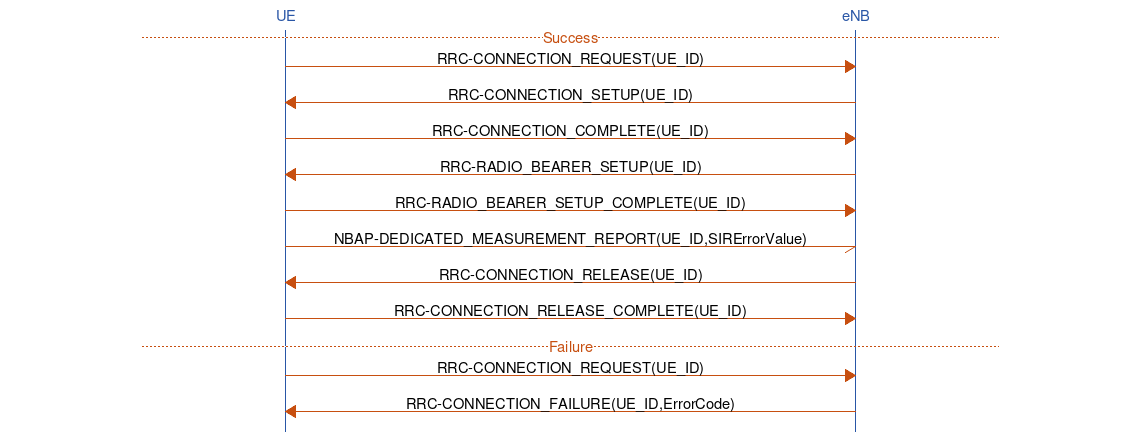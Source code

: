 # http://www.mcternan.me.uk/mscgen/
# mscgen -T eps -i openmsc.msc -o openmsc.eps
# All times given in milli seconds [ms]

msc {
	hscale = "1.9";

	# Network Elements
	UE [ textcolor="#2956A6", linecolour="#2956A6", arclinecolor="#c74f10" ],	
	BS [ label = "eNB", textcolor="#2956A6", linecolour="#2956A6", arclinecolor="#c74f10" ];

	# Use-Cases
	--- [ label = "Success", textcolor="#c74f10", linecolour="#c74f10" ]; # Probability = {0.8} 

	UE => BS [ label = "RRC-CONNECTION_REQUEST(UE_ID)" ]; # latencyDist = {constant} latencyValue = {100.0}
	
	BS => UE [ label = "RRC-CONNECTION_SETUP(UE_ID)" ]; # latencyDist = {constant} latencyValue={100.0}
	UE => BS [ label = "RRC-CONNECTION_COMPLETE(UE_ID)" ]; # latencyDist = {constant} latencyValue = {100.0}

	BS => UE [ label = "RRC-RADIO_BEARER_SETUP(UE_ID)" ]; # latencyDist = {constant} latencyValue = {300.0}
	UE => BS [ label = "RRC-RADIO_BEARER_SETUP_COMPLETE(UE_ID)" ]; # latencyDist = {constant} latencyValue = {400.0}

	UE -> BS [ label = "NBAP-DEDICATED_MEASUREMENT_REPORT(UE_ID,SIRErrorValue)" ]; # latencyDist = {gaussian} latencyMu = {100.0} latencySigma = {1.0}

	BS => UE [ label = "RRC-CONNECTION_RELEASE(UE_ID)" ]; # latencyDist = {constant} latencyValue = {5000.0}
	UE => BS [ label = "RRC-CONNECTION_RELEASE_COMPLETE(UE_ID)" ]; # latencyDist = {constant} latencyValue = {600.0}

	--- [ label = "Failure", textcolor="#c74f10", linecolour="#c74f10" ]; # Probability = {0.2}
	UE => BS [ label = "RRC-CONNECTION_REQUEST(UE_ID)" ]; # latencyDist = {gaussian} latencyMu = {100.0} latencySigma = {1.0}
	BS => UE [ label = "RRC-CONNECTION_FAILURE(UE_ID,ErrorCode)" ]; # latencyDist = {constant} latencyValue = {1.0}
}
